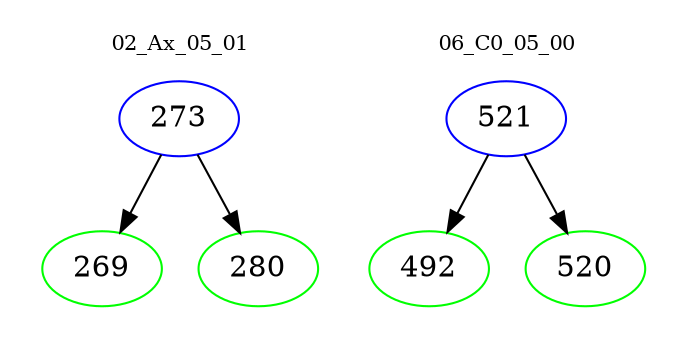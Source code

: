 digraph{
subgraph cluster_0 {
color = white
label = "02_Ax_05_01";
fontsize=10;
T0_273 [label="273", color="blue"]
T0_273 -> T0_269 [color="black"]
T0_269 [label="269", color="green"]
T0_273 -> T0_280 [color="black"]
T0_280 [label="280", color="green"]
}
subgraph cluster_1 {
color = white
label = "06_C0_05_00";
fontsize=10;
T1_521 [label="521", color="blue"]
T1_521 -> T1_492 [color="black"]
T1_492 [label="492", color="green"]
T1_521 -> T1_520 [color="black"]
T1_520 [label="520", color="green"]
}
}
